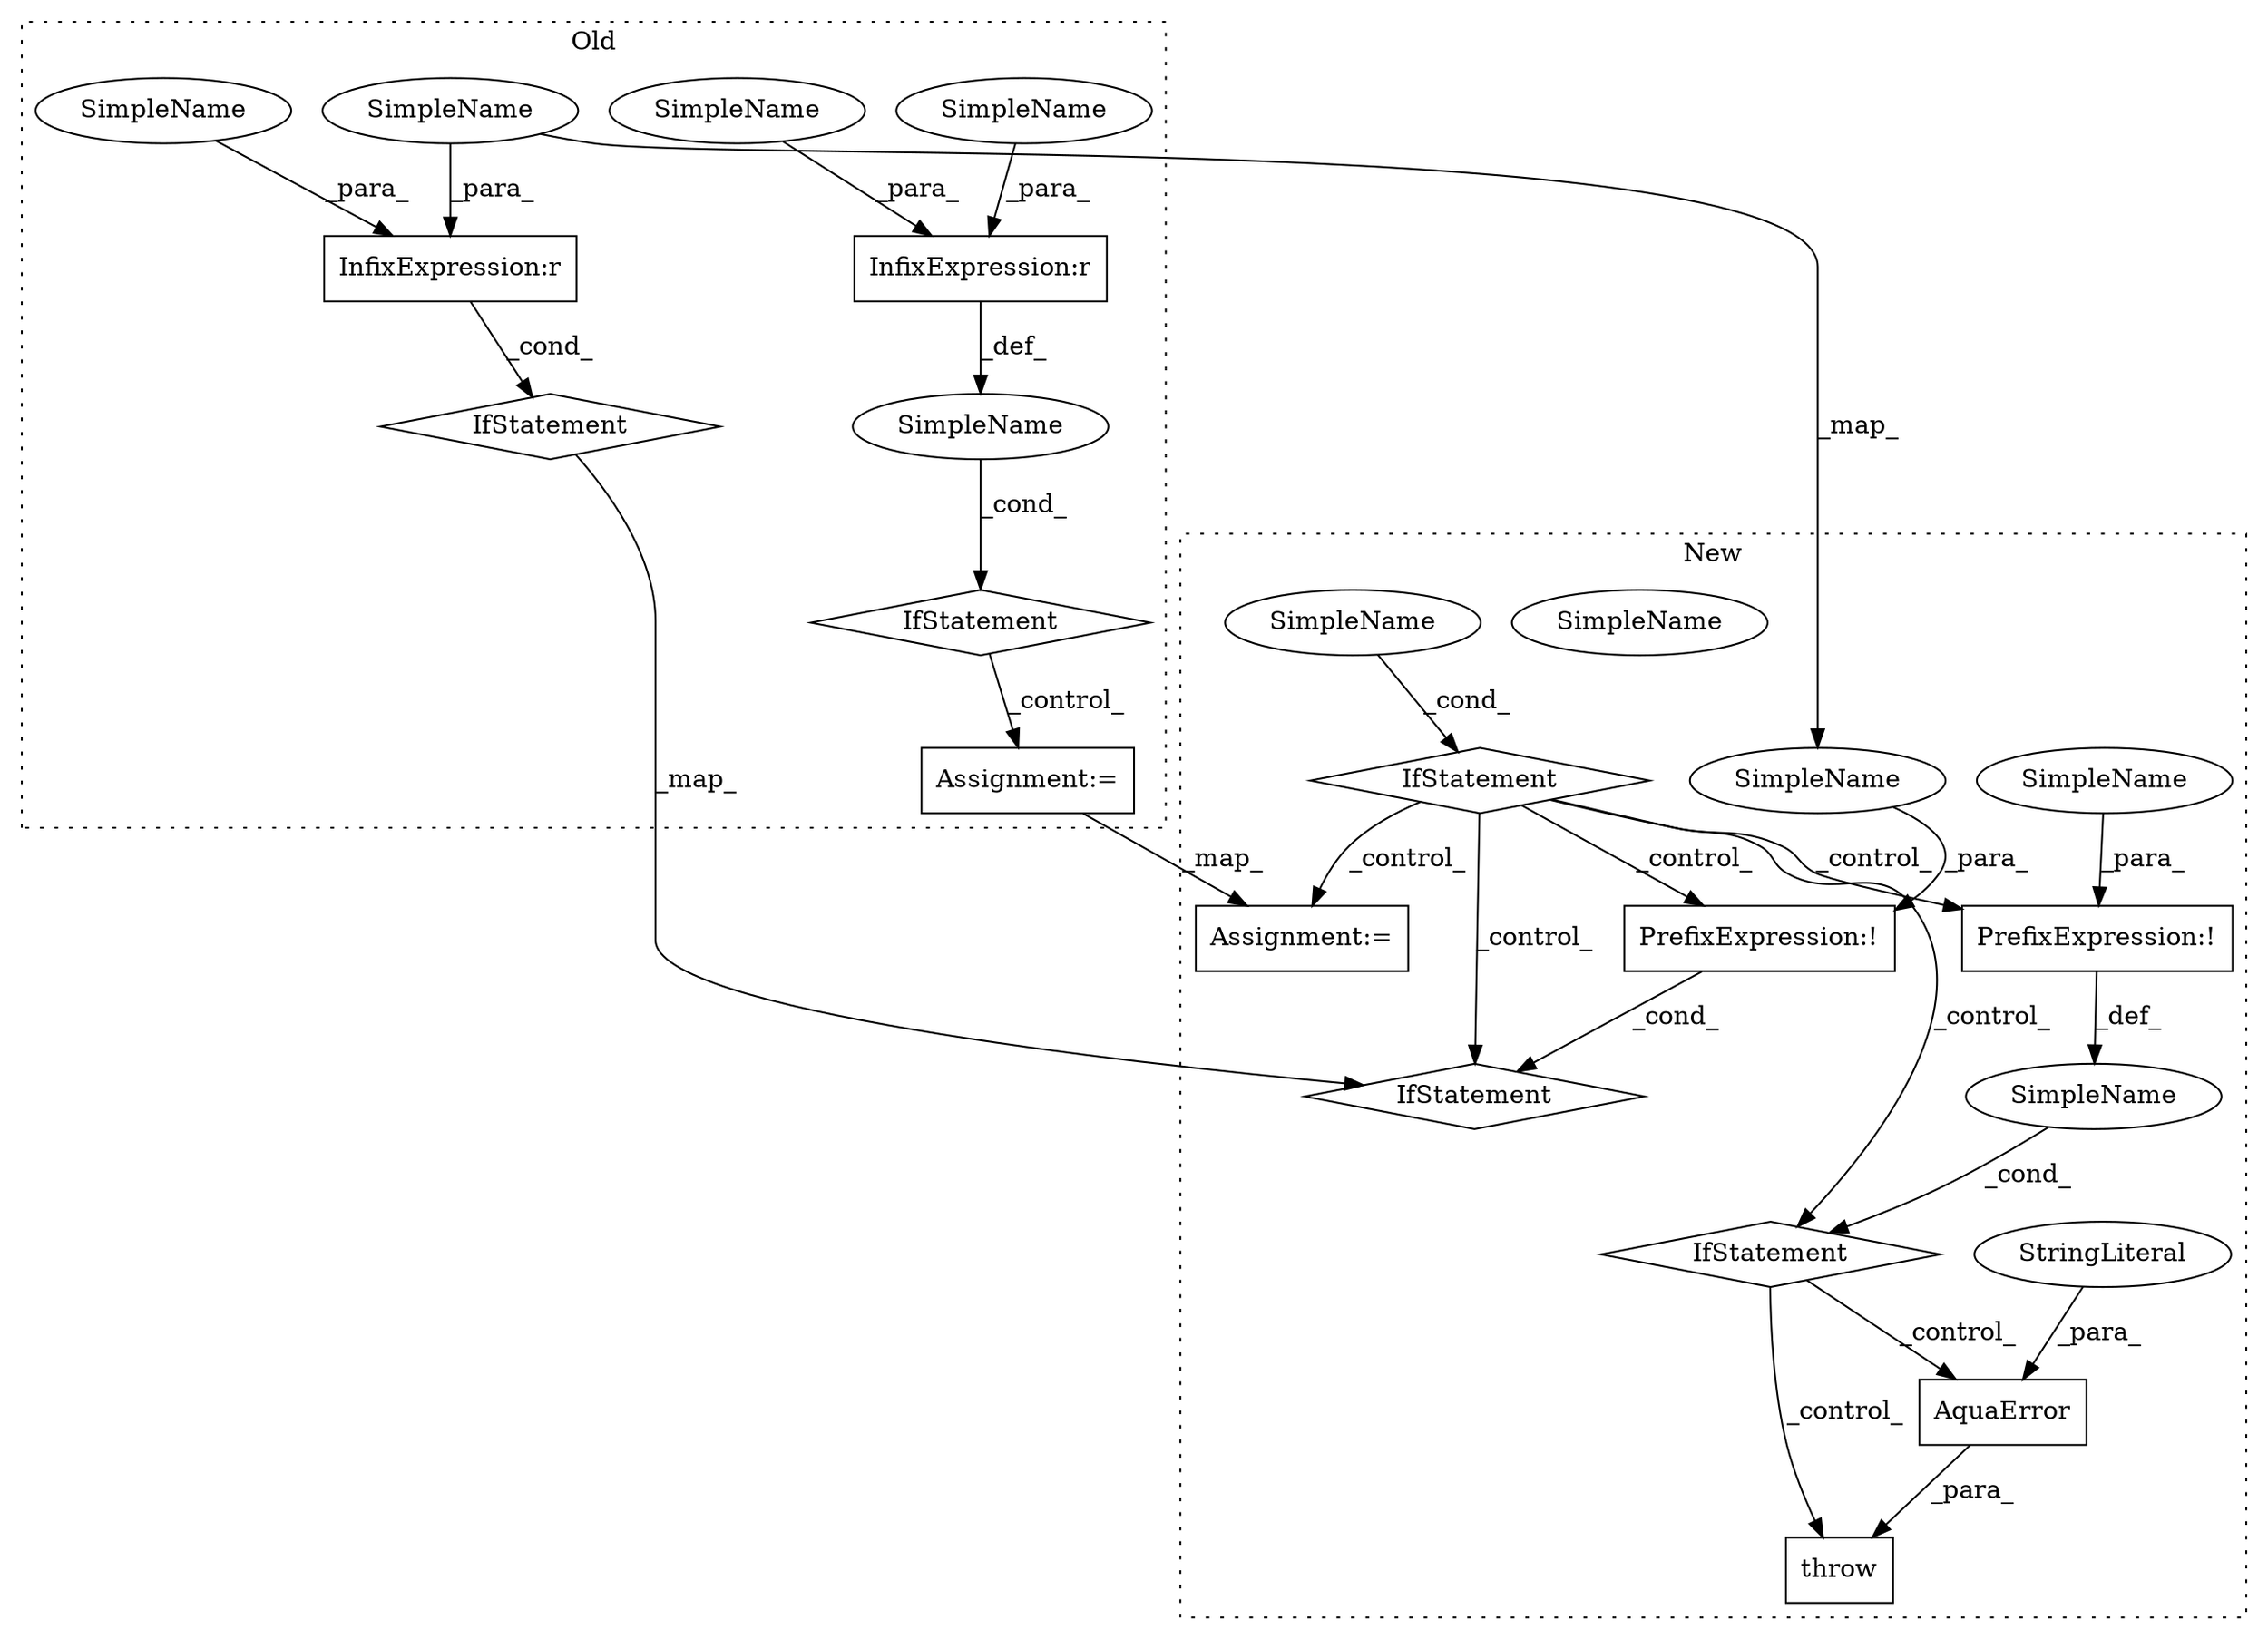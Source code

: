 digraph G {
subgraph cluster0 {
1 [label="IfStatement" a="25" s="1062,1081" l="4,2" shape="diamond"];
6 [label="InfixExpression:r" a="27" s="1073" l="4" shape="box"];
12 [label="SimpleName" a="42" s="" l="" shape="ellipse"];
13 [label="Assignment:=" a="7" s="1100" l="1" shape="box"];
15 [label="InfixExpression:r" a="27" s="980" l="4" shape="box"];
17 [label="IfStatement" a="25" s="968,988" l="4,2" shape="diamond"];
18 [label="SimpleName" a="42" s="972" l="8" shape="ellipse"];
19 [label="SimpleName" a="42" s="1066" l="7" shape="ellipse"];
23 [label="SimpleName" a="42" s="1077" l="4" shape="ellipse"];
24 [label="SimpleName" a="42" s="984" l="4" shape="ellipse"];
label = "Old";
style="dotted";
}
subgraph cluster1 {
2 [label="AquaError" a="32" s="1033,1115" l="10,1" shape="box"];
3 [label="IfStatement" a="25" s="977,988" l="4,2" shape="diamond"];
4 [label="SimpleName" a="42" s="981" l="7" shape="ellipse"];
5 [label="throw" a="53" s="1027" l="6" shape="box"];
7 [label="StringLiteral" a="45" s="1043" l="72" shape="ellipse"];
8 [label="PrefixExpression:!" a="38" s="1004" l="1" shape="box"];
9 [label="PrefixExpression:!" a="38" s="1190" l="1" shape="box"];
10 [label="IfStatement" a="25" s="1000,1013" l="4,2" shape="diamond"];
11 [label="SimpleName" a="42" s="" l="" shape="ellipse"];
14 [label="Assignment:=" a="7" s="1159" l="1" shape="box"];
16 [label="IfStatement" a="25" s="1186,1199" l="4,2" shape="diamond"];
20 [label="SimpleName" a="42" s="1005" l="8" shape="ellipse"];
21 [label="SimpleName" a="42" s="1191" l="8" shape="ellipse"];
22 [label="SimpleName" a="42" s="981" l="7" shape="ellipse"];
label = "New";
style="dotted";
}
1 -> 13 [label="_control_"];
2 -> 5 [label="_para_"];
3 -> 9 [label="_control_"];
3 -> 8 [label="_control_"];
3 -> 14 [label="_control_"];
3 -> 16 [label="_control_"];
3 -> 10 [label="_control_"];
6 -> 12 [label="_def_"];
7 -> 2 [label="_para_"];
8 -> 11 [label="_def_"];
9 -> 16 [label="_cond_"];
10 -> 2 [label="_control_"];
10 -> 5 [label="_control_"];
11 -> 10 [label="_cond_"];
12 -> 1 [label="_cond_"];
13 -> 14 [label="_map_"];
15 -> 17 [label="_cond_"];
17 -> 16 [label="_map_"];
18 -> 15 [label="_para_"];
18 -> 21 [label="_map_"];
19 -> 6 [label="_para_"];
20 -> 8 [label="_para_"];
21 -> 9 [label="_para_"];
22 -> 3 [label="_cond_"];
23 -> 6 [label="_para_"];
24 -> 15 [label="_para_"];
}